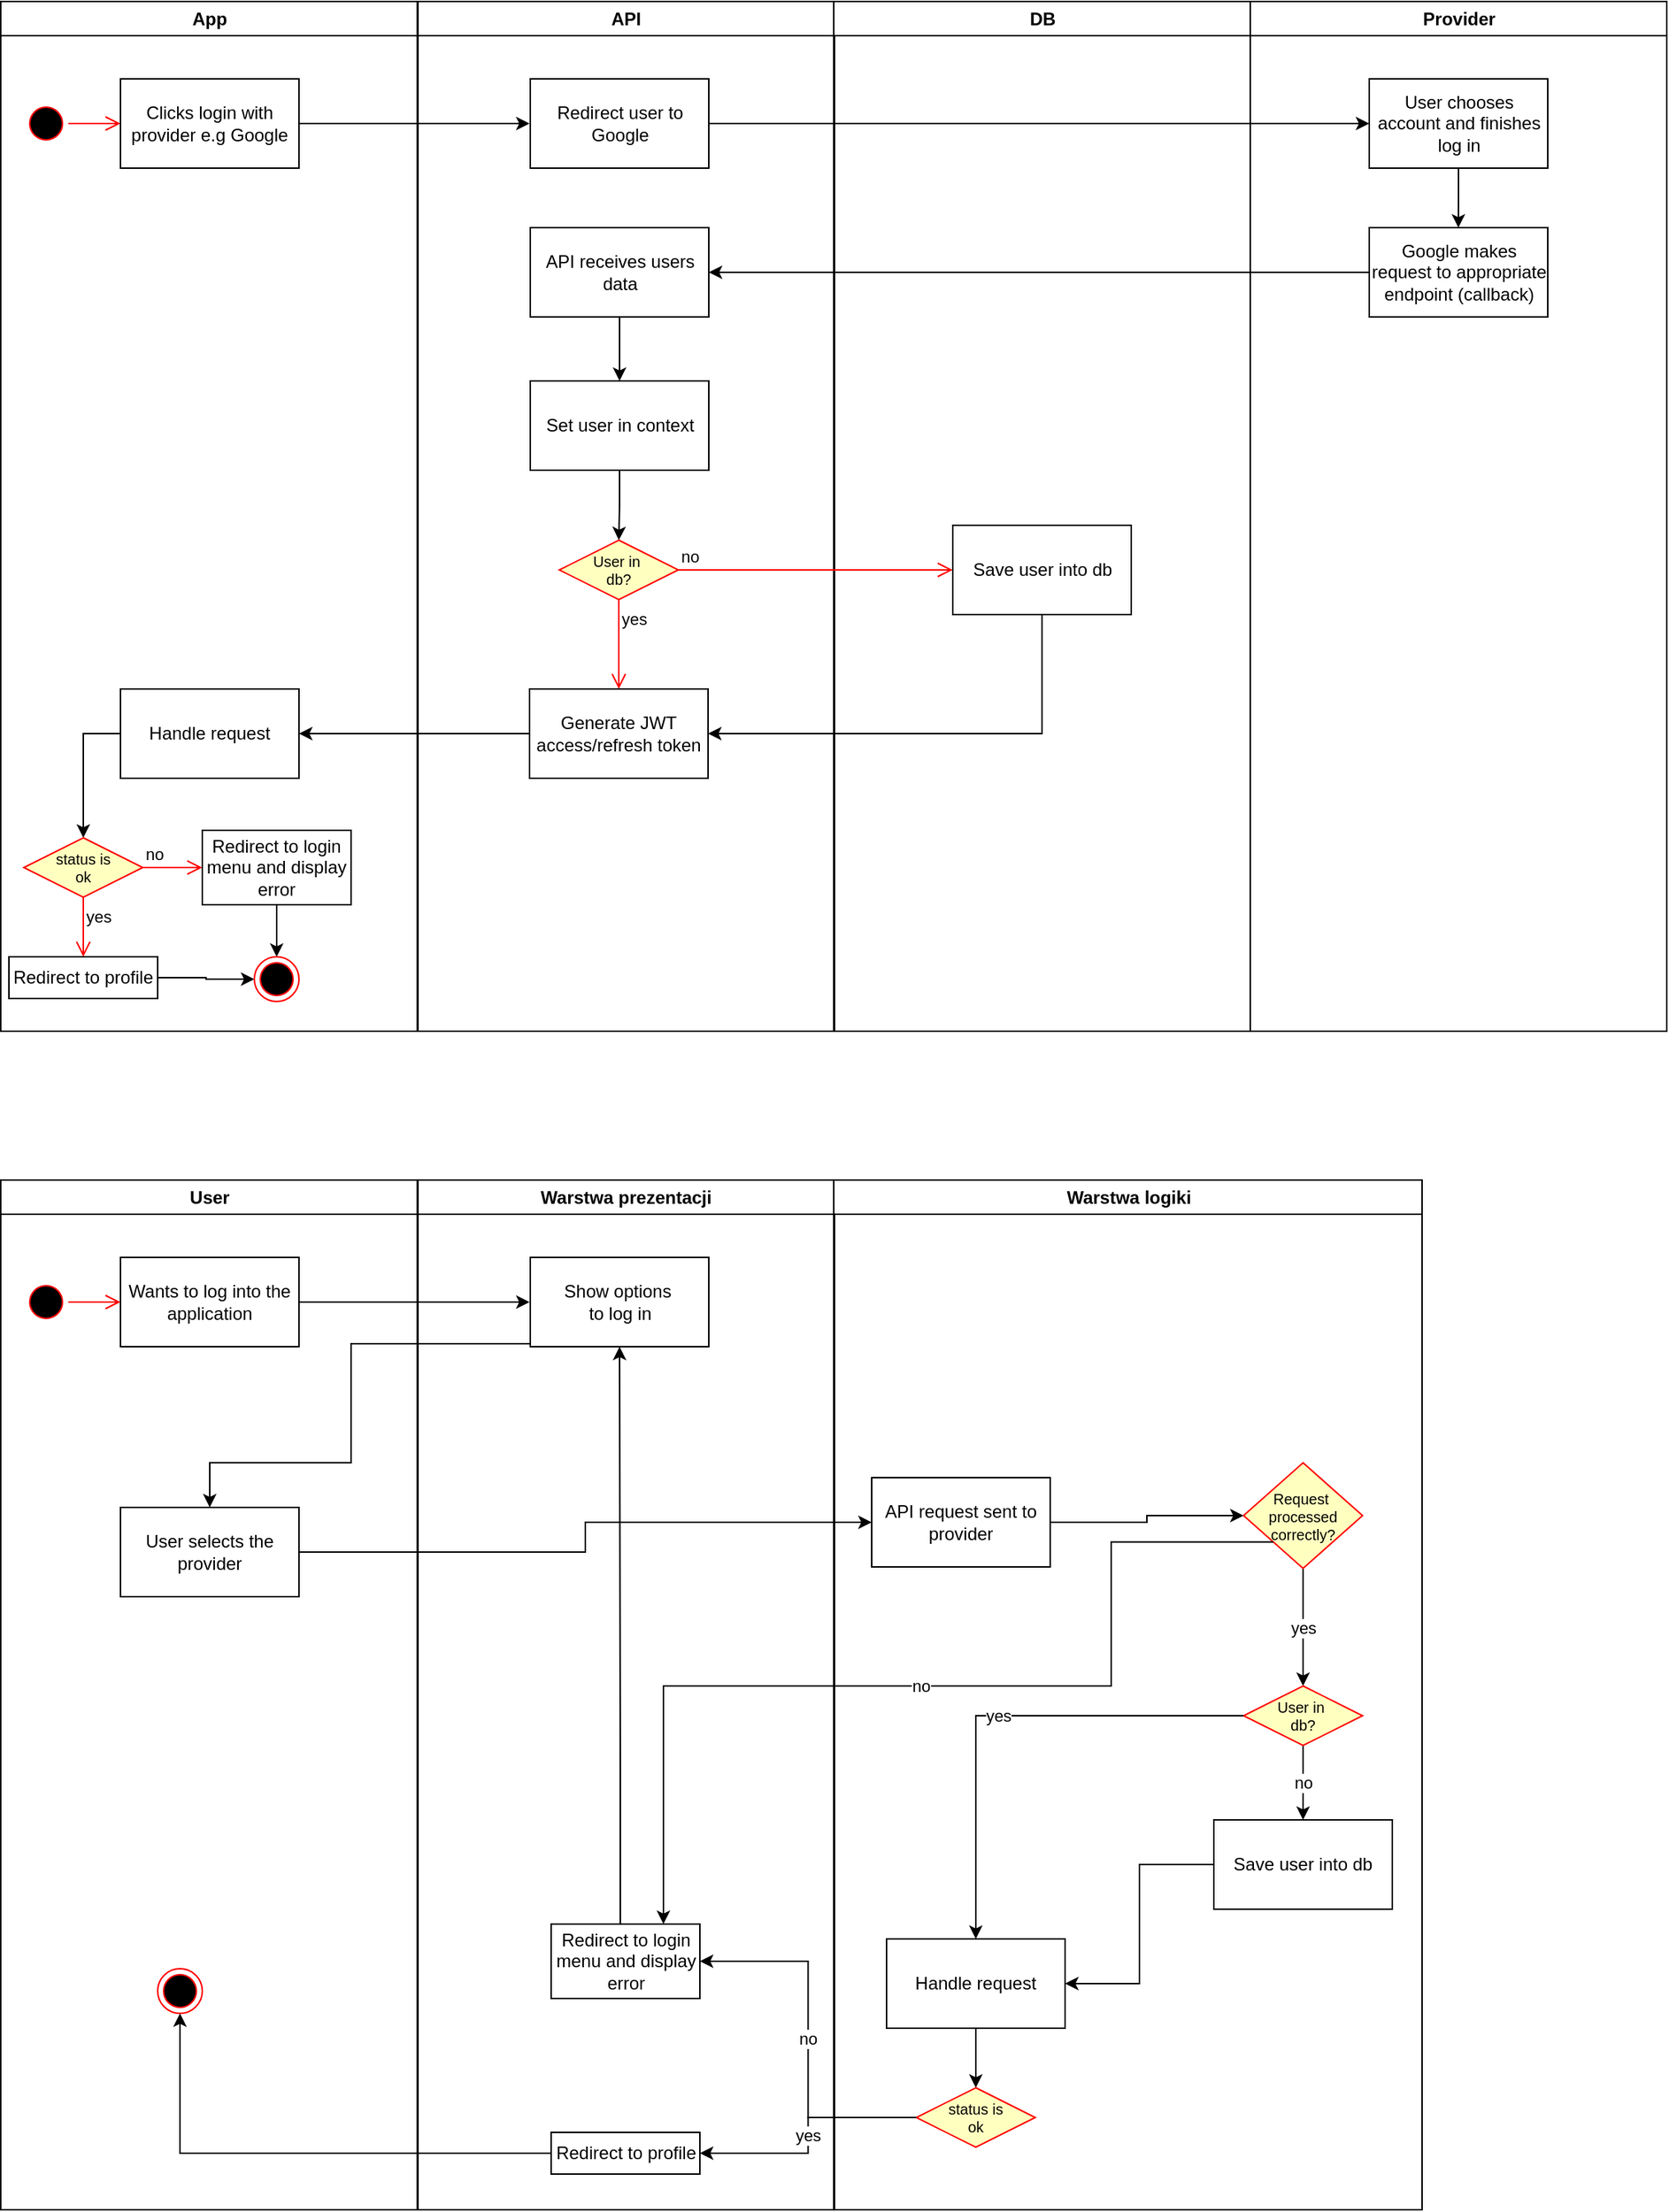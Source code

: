 <mxfile version="24.8.6">
  <diagram name="Page-1" id="e7e014a7-5840-1c2e-5031-d8a46d1fe8dd">
    <mxGraphModel dx="1293" dy="515" grid="1" gridSize="10" guides="1" tooltips="1" connect="1" arrows="1" fold="1" page="1" pageScale="1" pageWidth="1169" pageHeight="826" background="none" math="0" shadow="0">
      <root>
        <mxCell id="0" />
        <mxCell id="1" parent="0" />
        <mxCell id="2" value="App" style="swimlane;whiteSpace=wrap;startSize=23;" parent="1" vertex="1">
          <mxGeometry x="164.5" y="128" width="280" height="692" as="geometry" />
        </mxCell>
        <mxCell id="JQckTlbepNhro0GmJ0DP-43" style="edgeStyle=orthogonalEdgeStyle;rounded=0;orthogonalLoop=1;jettySize=auto;html=1;exitX=1;exitY=0.5;exitDx=0;exitDy=0;" parent="2" source="JQckTlbepNhro0GmJ0DP-42" edge="1">
          <mxGeometry relative="1" as="geometry">
            <mxPoint x="355.5" y="82" as="targetPoint" />
          </mxGeometry>
        </mxCell>
        <mxCell id="JQckTlbepNhro0GmJ0DP-42" value="Clicks login with provider e.g Google" style="rounded=0;whiteSpace=wrap;html=1;" parent="2" vertex="1">
          <mxGeometry x="80.5" y="52" width="120" height="60" as="geometry" />
        </mxCell>
        <mxCell id="JQckTlbepNhro0GmJ0DP-77" style="edgeStyle=orthogonalEdgeStyle;rounded=0;orthogonalLoop=1;jettySize=auto;html=1;exitX=0;exitY=0.5;exitDx=0;exitDy=0;entryX=0.5;entryY=0;entryDx=0;entryDy=0;" parent="2" source="JQckTlbepNhro0GmJ0DP-70" target="JQckTlbepNhro0GmJ0DP-72" edge="1">
          <mxGeometry relative="1" as="geometry" />
        </mxCell>
        <mxCell id="JQckTlbepNhro0GmJ0DP-70" value="Handle request" style="rounded=0;whiteSpace=wrap;html=1;" parent="2" vertex="1">
          <mxGeometry x="80.5" y="462" width="120" height="60" as="geometry" />
        </mxCell>
        <mxCell id="JQckTlbepNhro0GmJ0DP-72" value="&lt;div style=&quot;font-size: 10px;&quot;&gt;status is&lt;/div&gt;&lt;div style=&quot;font-size: 10px;&quot;&gt;ok&lt;br style=&quot;font-size: 10px;&quot;&gt;&lt;/div&gt;" style="rhombus;whiteSpace=wrap;html=1;fontColor=#000000;fillColor=#ffffc0;strokeColor=#ff0000;fontSize=10;" parent="2" vertex="1">
          <mxGeometry x="15.5" y="562" width="80" height="40" as="geometry" />
        </mxCell>
        <mxCell id="JQckTlbepNhro0GmJ0DP-73" value="no" style="edgeStyle=orthogonalEdgeStyle;html=1;align=left;verticalAlign=bottom;endArrow=open;endSize=8;strokeColor=#ff0000;rounded=0;" parent="2" source="JQckTlbepNhro0GmJ0DP-72" edge="1">
          <mxGeometry x="-1" relative="1" as="geometry">
            <mxPoint x="135.5" y="582" as="targetPoint" />
          </mxGeometry>
        </mxCell>
        <mxCell id="JQckTlbepNhro0GmJ0DP-74" value="yes" style="edgeStyle=orthogonalEdgeStyle;html=1;align=left;verticalAlign=top;endArrow=open;endSize=8;strokeColor=#ff0000;rounded=0;" parent="2" source="JQckTlbepNhro0GmJ0DP-72" edge="1">
          <mxGeometry x="-1" relative="1" as="geometry">
            <mxPoint x="55.5" y="642" as="targetPoint" />
          </mxGeometry>
        </mxCell>
        <mxCell id="JQckTlbepNhro0GmJ0DP-86" style="edgeStyle=orthogonalEdgeStyle;rounded=0;orthogonalLoop=1;jettySize=auto;html=1;exitX=1;exitY=0.5;exitDx=0;exitDy=0;entryX=0;entryY=0.5;entryDx=0;entryDy=0;" parent="2" source="JQckTlbepNhro0GmJ0DP-78" target="JQckTlbepNhro0GmJ0DP-84" edge="1">
          <mxGeometry relative="1" as="geometry" />
        </mxCell>
        <mxCell id="JQckTlbepNhro0GmJ0DP-78" value="Redirect to profile" style="rounded=0;whiteSpace=wrap;html=1;" parent="2" vertex="1">
          <mxGeometry x="5.5" y="642" width="100" height="28" as="geometry" />
        </mxCell>
        <mxCell id="JQckTlbepNhro0GmJ0DP-85" style="edgeStyle=orthogonalEdgeStyle;rounded=0;orthogonalLoop=1;jettySize=auto;html=1;exitX=0.5;exitY=1;exitDx=0;exitDy=0;entryX=0.5;entryY=0;entryDx=0;entryDy=0;" parent="2" source="JQckTlbepNhro0GmJ0DP-82" target="JQckTlbepNhro0GmJ0DP-84" edge="1">
          <mxGeometry relative="1" as="geometry" />
        </mxCell>
        <mxCell id="JQckTlbepNhro0GmJ0DP-82" value="Redirect to login menu and display error" style="rounded=0;whiteSpace=wrap;html=1;" parent="2" vertex="1">
          <mxGeometry x="135.5" y="557" width="100" height="50" as="geometry" />
        </mxCell>
        <mxCell id="JQckTlbepNhro0GmJ0DP-84" value="" style="ellipse;html=1;shape=endState;fillColor=#000000;strokeColor=#ff0000;" parent="2" vertex="1">
          <mxGeometry x="170.5" y="642" width="30" height="30" as="geometry" />
        </mxCell>
        <mxCell id="JQckTlbepNhro0GmJ0DP-90" value="" style="ellipse;html=1;shape=startState;fillColor=#000000;strokeColor=#ff0000;align=center;verticalAlign=middle;fontFamily=Helvetica;fontSize=12;fontColor=default;" parent="2" vertex="1">
          <mxGeometry x="15.5" y="67" width="30" height="30" as="geometry" />
        </mxCell>
        <mxCell id="JQckTlbepNhro0GmJ0DP-91" value="" style="edgeStyle=orthogonalEdgeStyle;html=1;verticalAlign=bottom;endArrow=open;endSize=8;strokeColor=#ff0000;rounded=0;fontFamily=Helvetica;fontSize=12;fontColor=default;entryX=0;entryY=0.5;entryDx=0;entryDy=0;" parent="2" source="JQckTlbepNhro0GmJ0DP-90" target="JQckTlbepNhro0GmJ0DP-42" edge="1">
          <mxGeometry relative="1" as="geometry">
            <mxPoint x="30.5" y="202" as="targetPoint" />
          </mxGeometry>
        </mxCell>
        <mxCell id="3" value="API" style="swimlane;whiteSpace=wrap" parent="1" vertex="1">
          <mxGeometry x="445" y="128" width="280" height="692" as="geometry" />
        </mxCell>
        <mxCell id="JQckTlbepNhro0GmJ0DP-44" value="Redirect user to Google" style="rounded=0;whiteSpace=wrap;html=1;" parent="3" vertex="1">
          <mxGeometry x="75.5" y="52" width="120" height="60" as="geometry" />
        </mxCell>
        <mxCell id="JQckTlbepNhro0GmJ0DP-54" style="edgeStyle=orthogonalEdgeStyle;rounded=0;orthogonalLoop=1;jettySize=auto;html=1;exitX=0.5;exitY=1;exitDx=0;exitDy=0;entryX=0.5;entryY=0;entryDx=0;entryDy=0;" parent="3" source="JQckTlbepNhro0GmJ0DP-52" target="JQckTlbepNhro0GmJ0DP-55" edge="1">
          <mxGeometry relative="1" as="geometry">
            <mxPoint x="135.833" y="252" as="targetPoint" />
          </mxGeometry>
        </mxCell>
        <mxCell id="JQckTlbepNhro0GmJ0DP-52" value="API receives users data" style="rounded=0;whiteSpace=wrap;html=1;" parent="3" vertex="1">
          <mxGeometry x="75.5" y="152" width="120" height="60" as="geometry" />
        </mxCell>
        <mxCell id="JQckTlbepNhro0GmJ0DP-64" style="edgeStyle=orthogonalEdgeStyle;rounded=0;orthogonalLoop=1;jettySize=auto;html=1;exitX=0.5;exitY=1;exitDx=0;exitDy=0;entryX=0.5;entryY=0;entryDx=0;entryDy=0;" parent="3" source="JQckTlbepNhro0GmJ0DP-55" target="JQckTlbepNhro0GmJ0DP-61" edge="1">
          <mxGeometry relative="1" as="geometry" />
        </mxCell>
        <mxCell id="JQckTlbepNhro0GmJ0DP-55" value="Set user in context" style="rounded=0;whiteSpace=wrap;html=1;" parent="3" vertex="1">
          <mxGeometry x="75.5" y="255" width="120" height="60" as="geometry" />
        </mxCell>
        <mxCell id="JQckTlbepNhro0GmJ0DP-61" value="&lt;div style=&quot;font-size: 10px;&quot;&gt;User in&amp;nbsp;&lt;/div&gt;&lt;div style=&quot;font-size: 10px;&quot;&gt;db?&lt;/div&gt;" style="rhombus;whiteSpace=wrap;html=1;fontColor=#000000;fillColor=#ffffc0;strokeColor=#ff0000;fontSize=10;" parent="3" vertex="1">
          <mxGeometry x="95" y="362" width="80" height="40" as="geometry" />
        </mxCell>
        <mxCell id="JQckTlbepNhro0GmJ0DP-63" value="yes" style="edgeStyle=orthogonalEdgeStyle;html=1;align=left;verticalAlign=top;endArrow=open;endSize=8;strokeColor=#ff0000;rounded=0;" parent="3" source="JQckTlbepNhro0GmJ0DP-61" edge="1">
          <mxGeometry x="-1" relative="1" as="geometry">
            <mxPoint x="135" y="462" as="targetPoint" />
          </mxGeometry>
        </mxCell>
        <mxCell id="JQckTlbepNhro0GmJ0DP-66" value="&lt;div&gt;Generate JWT&lt;/div&gt;&lt;div&gt;access/refresh token&lt;br&gt;&lt;/div&gt;" style="rounded=0;whiteSpace=wrap;html=1;" parent="3" vertex="1">
          <mxGeometry x="75" y="462" width="120" height="60" as="geometry" />
        </mxCell>
        <mxCell id="4" value="DB" style="swimlane;whiteSpace=wrap" parent="1" vertex="1">
          <mxGeometry x="724.5" y="128" width="280" height="692" as="geometry" />
        </mxCell>
        <mxCell id="JQckTlbepNhro0GmJ0DP-65" value="Save user into db" style="rounded=0;whiteSpace=wrap;html=1;" parent="4" vertex="1">
          <mxGeometry x="80" y="352" width="120" height="60" as="geometry" />
        </mxCell>
        <mxCell id="JQckTlbepNhro0GmJ0DP-41" value="Provider" style="swimlane;whiteSpace=wrap" parent="1" vertex="1">
          <mxGeometry x="1004.5" y="128" width="280" height="692" as="geometry" />
        </mxCell>
        <mxCell id="JQckTlbepNhro0GmJ0DP-49" style="edgeStyle=orthogonalEdgeStyle;rounded=0;orthogonalLoop=1;jettySize=auto;html=1;exitX=0.5;exitY=1;exitDx=0;exitDy=0;" parent="JQckTlbepNhro0GmJ0DP-41" source="JQckTlbepNhro0GmJ0DP-46" edge="1">
          <mxGeometry relative="1" as="geometry">
            <mxPoint x="139.9" y="152" as="targetPoint" />
          </mxGeometry>
        </mxCell>
        <mxCell id="JQckTlbepNhro0GmJ0DP-46" value="User chooses account and finishes log in" style="rounded=0;whiteSpace=wrap;html=1;" parent="JQckTlbepNhro0GmJ0DP-41" vertex="1">
          <mxGeometry x="80" y="52" width="120" height="60" as="geometry" />
        </mxCell>
        <mxCell id="JQckTlbepNhro0GmJ0DP-50" value="Google makes request to appropriate endpoint (callback)" style="rounded=0;whiteSpace=wrap;html=1;" parent="JQckTlbepNhro0GmJ0DP-41" vertex="1">
          <mxGeometry x="80" y="152" width="120" height="60" as="geometry" />
        </mxCell>
        <mxCell id="JQckTlbepNhro0GmJ0DP-47" style="edgeStyle=orthogonalEdgeStyle;rounded=0;orthogonalLoop=1;jettySize=auto;html=1;exitX=1;exitY=0.5;exitDx=0;exitDy=0;entryX=0;entryY=0.5;entryDx=0;entryDy=0;" parent="1" source="JQckTlbepNhro0GmJ0DP-44" target="JQckTlbepNhro0GmJ0DP-46" edge="1">
          <mxGeometry relative="1" as="geometry" />
        </mxCell>
        <mxCell id="JQckTlbepNhro0GmJ0DP-53" style="edgeStyle=orthogonalEdgeStyle;rounded=0;orthogonalLoop=1;jettySize=auto;html=1;exitX=0;exitY=0.5;exitDx=0;exitDy=0;entryX=1;entryY=0.5;entryDx=0;entryDy=0;" parent="1" source="JQckTlbepNhro0GmJ0DP-50" target="JQckTlbepNhro0GmJ0DP-52" edge="1">
          <mxGeometry relative="1" as="geometry" />
        </mxCell>
        <mxCell id="JQckTlbepNhro0GmJ0DP-62" value="no" style="edgeStyle=orthogonalEdgeStyle;html=1;align=left;verticalAlign=bottom;endArrow=open;endSize=8;strokeColor=#ff0000;rounded=0;entryX=0;entryY=0.5;entryDx=0;entryDy=0;" parent="1" source="JQckTlbepNhro0GmJ0DP-61" target="JQckTlbepNhro0GmJ0DP-65" edge="1">
          <mxGeometry x="-1" relative="1" as="geometry">
            <mxPoint x="770" y="510" as="targetPoint" />
          </mxGeometry>
        </mxCell>
        <mxCell id="JQckTlbepNhro0GmJ0DP-69" style="edgeStyle=orthogonalEdgeStyle;rounded=0;orthogonalLoop=1;jettySize=auto;html=1;exitX=0.5;exitY=1;exitDx=0;exitDy=0;entryX=1;entryY=0.5;entryDx=0;entryDy=0;" parent="1" source="JQckTlbepNhro0GmJ0DP-65" target="JQckTlbepNhro0GmJ0DP-66" edge="1">
          <mxGeometry relative="1" as="geometry">
            <mxPoint x="864.619" y="620" as="targetPoint" />
          </mxGeometry>
        </mxCell>
        <mxCell id="JQckTlbepNhro0GmJ0DP-71" style="edgeStyle=orthogonalEdgeStyle;rounded=0;orthogonalLoop=1;jettySize=auto;html=1;exitX=0;exitY=0.5;exitDx=0;exitDy=0;entryX=1;entryY=0.5;entryDx=0;entryDy=0;" parent="1" source="JQckTlbepNhro0GmJ0DP-66" target="JQckTlbepNhro0GmJ0DP-70" edge="1">
          <mxGeometry relative="1" as="geometry" />
        </mxCell>
        <mxCell id="QZVVrFzf9iPezrL3bg4P-39" value="User" style="swimlane;whiteSpace=wrap;startSize=23;" vertex="1" parent="1">
          <mxGeometry x="164.5" y="920" width="280" height="692" as="geometry" />
        </mxCell>
        <mxCell id="QZVVrFzf9iPezrL3bg4P-40" style="edgeStyle=orthogonalEdgeStyle;rounded=0;orthogonalLoop=1;jettySize=auto;html=1;exitX=1;exitY=0.5;exitDx=0;exitDy=0;" edge="1" parent="QZVVrFzf9iPezrL3bg4P-39" source="QZVVrFzf9iPezrL3bg4P-41">
          <mxGeometry relative="1" as="geometry">
            <mxPoint x="355.5" y="82" as="targetPoint" />
          </mxGeometry>
        </mxCell>
        <mxCell id="QZVVrFzf9iPezrL3bg4P-41" value="Wants to log into the application" style="rounded=0;whiteSpace=wrap;html=1;" vertex="1" parent="QZVVrFzf9iPezrL3bg4P-39">
          <mxGeometry x="80.5" y="52" width="120" height="60" as="geometry" />
        </mxCell>
        <mxCell id="QZVVrFzf9iPezrL3bg4P-51" value="" style="ellipse;html=1;shape=endState;fillColor=#000000;strokeColor=#ff0000;" vertex="1" parent="QZVVrFzf9iPezrL3bg4P-39">
          <mxGeometry x="105.5" y="530" width="30" height="30" as="geometry" />
        </mxCell>
        <mxCell id="QZVVrFzf9iPezrL3bg4P-52" value="" style="ellipse;html=1;shape=startState;fillColor=#000000;strokeColor=#ff0000;align=center;verticalAlign=middle;fontFamily=Helvetica;fontSize=12;fontColor=default;" vertex="1" parent="QZVVrFzf9iPezrL3bg4P-39">
          <mxGeometry x="15.5" y="67" width="30" height="30" as="geometry" />
        </mxCell>
        <mxCell id="QZVVrFzf9iPezrL3bg4P-53" value="" style="edgeStyle=orthogonalEdgeStyle;html=1;verticalAlign=bottom;endArrow=open;endSize=8;strokeColor=#ff0000;rounded=0;fontFamily=Helvetica;fontSize=12;fontColor=default;entryX=0;entryY=0.5;entryDx=0;entryDy=0;" edge="1" parent="QZVVrFzf9iPezrL3bg4P-39" source="QZVVrFzf9iPezrL3bg4P-52" target="QZVVrFzf9iPezrL3bg4P-41">
          <mxGeometry relative="1" as="geometry">
            <mxPoint x="30.5" y="202" as="targetPoint" />
          </mxGeometry>
        </mxCell>
        <mxCell id="QZVVrFzf9iPezrL3bg4P-64" value="User selects the provider" style="rounded=0;whiteSpace=wrap;html=1;" vertex="1" parent="QZVVrFzf9iPezrL3bg4P-39">
          <mxGeometry x="80.5" y="220" width="120" height="60" as="geometry" />
        </mxCell>
        <mxCell id="QZVVrFzf9iPezrL3bg4P-54" value="Warstwa prezentacji" style="swimlane;whiteSpace=wrap" vertex="1" parent="1">
          <mxGeometry x="445" y="920" width="280" height="692" as="geometry" />
        </mxCell>
        <mxCell id="QZVVrFzf9iPezrL3bg4P-55" value="Show options&amp;nbsp;&lt;div&gt;to log in&lt;/div&gt;" style="rounded=0;whiteSpace=wrap;html=1;" vertex="1" parent="QZVVrFzf9iPezrL3bg4P-54">
          <mxGeometry x="75.5" y="52" width="120" height="60" as="geometry" />
        </mxCell>
        <mxCell id="QZVVrFzf9iPezrL3bg4P-98" style="edgeStyle=orthogonalEdgeStyle;rounded=0;orthogonalLoop=1;jettySize=auto;html=1;entryX=0.5;entryY=1;entryDx=0;entryDy=0;" edge="1" parent="QZVVrFzf9iPezrL3bg4P-54" source="QZVVrFzf9iPezrL3bg4P-50" target="QZVVrFzf9iPezrL3bg4P-55">
          <mxGeometry relative="1" as="geometry">
            <Array as="points">
              <mxPoint x="136" y="390" />
              <mxPoint x="136" y="390" />
            </Array>
          </mxGeometry>
        </mxCell>
        <mxCell id="QZVVrFzf9iPezrL3bg4P-50" value="Redirect to login menu and display error" style="rounded=0;whiteSpace=wrap;html=1;" vertex="1" parent="QZVVrFzf9iPezrL3bg4P-54">
          <mxGeometry x="89.5" y="500" width="100" height="50" as="geometry" />
        </mxCell>
        <mxCell id="QZVVrFzf9iPezrL3bg4P-48" value="Redirect to profile" style="rounded=0;whiteSpace=wrap;html=1;" vertex="1" parent="QZVVrFzf9iPezrL3bg4P-54">
          <mxGeometry x="89.5" y="640" width="100" height="28" as="geometry" />
        </mxCell>
        <mxCell id="QZVVrFzf9iPezrL3bg4P-63" value="Warstwa logiki" style="swimlane;whiteSpace=wrap" vertex="1" parent="1">
          <mxGeometry x="724.5" y="920" width="395.5" height="692" as="geometry" />
        </mxCell>
        <mxCell id="QZVVrFzf9iPezrL3bg4P-82" value="" style="edgeStyle=orthogonalEdgeStyle;rounded=0;orthogonalLoop=1;jettySize=auto;html=1;" edge="1" parent="QZVVrFzf9iPezrL3bg4P-63" source="QZVVrFzf9iPezrL3bg4P-57" target="QZVVrFzf9iPezrL3bg4P-79">
          <mxGeometry relative="1" as="geometry" />
        </mxCell>
        <mxCell id="QZVVrFzf9iPezrL3bg4P-57" value="API request sent to provider" style="rounded=0;whiteSpace=wrap;html=1;" vertex="1" parent="QZVVrFzf9iPezrL3bg4P-63">
          <mxGeometry x="25.5" y="200" width="120" height="60" as="geometry" />
        </mxCell>
        <mxCell id="QZVVrFzf9iPezrL3bg4P-85" value="yes" style="edgeStyle=orthogonalEdgeStyle;rounded=0;orthogonalLoop=1;jettySize=auto;html=1;" edge="1" parent="QZVVrFzf9iPezrL3bg4P-63" source="QZVVrFzf9iPezrL3bg4P-79" target="QZVVrFzf9iPezrL3bg4P-60">
          <mxGeometry relative="1" as="geometry" />
        </mxCell>
        <mxCell id="QZVVrFzf9iPezrL3bg4P-79" value="&lt;div style=&quot;font-size: 10px;&quot;&gt;Request&amp;nbsp;&lt;/div&gt;&lt;div style=&quot;font-size: 10px;&quot;&gt;processed correctly?&lt;/div&gt;" style="rhombus;whiteSpace=wrap;html=1;fontColor=#000000;fillColor=#ffffc0;strokeColor=#ff0000;fontSize=10;" vertex="1" parent="QZVVrFzf9iPezrL3bg4P-63">
          <mxGeometry x="275.5" y="190" width="80" height="71" as="geometry" />
        </mxCell>
        <mxCell id="QZVVrFzf9iPezrL3bg4P-87" value="no" style="edgeStyle=orthogonalEdgeStyle;rounded=0;orthogonalLoop=1;jettySize=auto;html=1;" edge="1" parent="QZVVrFzf9iPezrL3bg4P-63" source="QZVVrFzf9iPezrL3bg4P-60" target="QZVVrFzf9iPezrL3bg4P-86">
          <mxGeometry relative="1" as="geometry" />
        </mxCell>
        <mxCell id="QZVVrFzf9iPezrL3bg4P-60" value="&lt;div style=&quot;font-size: 10px;&quot;&gt;User in&amp;nbsp;&lt;/div&gt;&lt;div style=&quot;font-size: 10px;&quot;&gt;db?&lt;/div&gt;" style="rhombus;whiteSpace=wrap;html=1;fontColor=#000000;fillColor=#ffffc0;strokeColor=#ff0000;fontSize=10;" vertex="1" parent="QZVVrFzf9iPezrL3bg4P-63">
          <mxGeometry x="275.5" y="340" width="80" height="40" as="geometry" />
        </mxCell>
        <mxCell id="QZVVrFzf9iPezrL3bg4P-99" style="edgeStyle=orthogonalEdgeStyle;rounded=0;orthogonalLoop=1;jettySize=auto;html=1;entryX=1;entryY=0.5;entryDx=0;entryDy=0;" edge="1" parent="QZVVrFzf9iPezrL3bg4P-63" source="QZVVrFzf9iPezrL3bg4P-86" target="QZVVrFzf9iPezrL3bg4P-43">
          <mxGeometry relative="1" as="geometry" />
        </mxCell>
        <mxCell id="QZVVrFzf9iPezrL3bg4P-86" value="Save user into db" style="rounded=0;whiteSpace=wrap;html=1;" vertex="1" parent="QZVVrFzf9iPezrL3bg4P-63">
          <mxGeometry x="255.5" y="430" width="120" height="60" as="geometry" />
        </mxCell>
        <mxCell id="QZVVrFzf9iPezrL3bg4P-88" value="yes" style="edgeStyle=orthogonalEdgeStyle;rounded=0;orthogonalLoop=1;jettySize=auto;html=1;entryX=0.5;entryY=0;entryDx=0;entryDy=0;" edge="1" parent="QZVVrFzf9iPezrL3bg4P-63" source="QZVVrFzf9iPezrL3bg4P-60" target="QZVVrFzf9iPezrL3bg4P-43">
          <mxGeometry relative="1" as="geometry">
            <mxPoint x="155.5" y="410" as="targetPoint" />
          </mxGeometry>
        </mxCell>
        <mxCell id="QZVVrFzf9iPezrL3bg4P-43" value="Handle request" style="rounded=0;whiteSpace=wrap;html=1;" vertex="1" parent="QZVVrFzf9iPezrL3bg4P-63">
          <mxGeometry x="35.5" y="510" width="120" height="60" as="geometry" />
        </mxCell>
        <mxCell id="QZVVrFzf9iPezrL3bg4P-44" value="&lt;div style=&quot;font-size: 10px;&quot;&gt;status is&lt;/div&gt;&lt;div style=&quot;font-size: 10px;&quot;&gt;ok&lt;br style=&quot;font-size: 10px;&quot;&gt;&lt;/div&gt;" style="rhombus;whiteSpace=wrap;html=1;fontColor=#000000;fillColor=#ffffc0;strokeColor=#ff0000;fontSize=10;" vertex="1" parent="QZVVrFzf9iPezrL3bg4P-63">
          <mxGeometry x="55.5" y="610" width="80" height="40" as="geometry" />
        </mxCell>
        <mxCell id="QZVVrFzf9iPezrL3bg4P-42" style="edgeStyle=orthogonalEdgeStyle;rounded=0;orthogonalLoop=1;jettySize=auto;html=1;exitX=0.5;exitY=1;exitDx=0;exitDy=0;entryX=0.5;entryY=0;entryDx=0;entryDy=0;" edge="1" parent="QZVVrFzf9iPezrL3bg4P-63" source="QZVVrFzf9iPezrL3bg4P-43" target="QZVVrFzf9iPezrL3bg4P-44">
          <mxGeometry relative="1" as="geometry" />
        </mxCell>
        <mxCell id="QZVVrFzf9iPezrL3bg4P-77" style="edgeStyle=orthogonalEdgeStyle;rounded=0;orthogonalLoop=1;jettySize=auto;html=1;entryX=0;entryY=0.5;entryDx=0;entryDy=0;" edge="1" parent="1" source="QZVVrFzf9iPezrL3bg4P-64" target="QZVVrFzf9iPezrL3bg4P-57">
          <mxGeometry relative="1" as="geometry">
            <mxPoint x="800" y="1150" as="targetPoint" />
          </mxGeometry>
        </mxCell>
        <mxCell id="QZVVrFzf9iPezrL3bg4P-91" value="yes" style="edgeStyle=orthogonalEdgeStyle;rounded=0;orthogonalLoop=1;jettySize=auto;html=1;entryX=1;entryY=0.5;entryDx=0;entryDy=0;" edge="1" parent="1" source="QZVVrFzf9iPezrL3bg4P-44" target="QZVVrFzf9iPezrL3bg4P-48">
          <mxGeometry relative="1" as="geometry" />
        </mxCell>
        <mxCell id="QZVVrFzf9iPezrL3bg4P-92" value="no" style="edgeStyle=orthogonalEdgeStyle;rounded=0;orthogonalLoop=1;jettySize=auto;html=1;entryX=1;entryY=0.5;entryDx=0;entryDy=0;" edge="1" parent="1" source="QZVVrFzf9iPezrL3bg4P-44" target="QZVVrFzf9iPezrL3bg4P-50">
          <mxGeometry relative="1" as="geometry" />
        </mxCell>
        <mxCell id="QZVVrFzf9iPezrL3bg4P-94" style="edgeStyle=orthogonalEdgeStyle;rounded=0;orthogonalLoop=1;jettySize=auto;html=1;entryX=0.5;entryY=1;entryDx=0;entryDy=0;" edge="1" parent="1" source="QZVVrFzf9iPezrL3bg4P-48" target="QZVVrFzf9iPezrL3bg4P-51">
          <mxGeometry relative="1" as="geometry" />
        </mxCell>
        <mxCell id="QZVVrFzf9iPezrL3bg4P-95" value="no" style="edgeStyle=orthogonalEdgeStyle;rounded=0;orthogonalLoop=1;jettySize=auto;html=1;exitX=0;exitY=1;exitDx=0;exitDy=0;" edge="1" parent="1" source="QZVVrFzf9iPezrL3bg4P-79">
          <mxGeometry relative="1" as="geometry">
            <mxPoint x="610" y="1420" as="targetPoint" />
            <Array as="points">
              <mxPoint x="911" y="1163" />
              <mxPoint x="911" y="1260" />
              <mxPoint x="610" y="1260" />
              <mxPoint x="610" y="1420" />
            </Array>
          </mxGeometry>
        </mxCell>
        <mxCell id="QZVVrFzf9iPezrL3bg4P-76" style="edgeStyle=orthogonalEdgeStyle;rounded=0;orthogonalLoop=1;jettySize=auto;html=1;entryX=0.5;entryY=0;entryDx=0;entryDy=0;" edge="1" parent="1" source="QZVVrFzf9iPezrL3bg4P-55" target="QZVVrFzf9iPezrL3bg4P-64">
          <mxGeometry relative="1" as="geometry">
            <Array as="points">
              <mxPoint x="400" y="1030" />
              <mxPoint x="400" y="1110" />
              <mxPoint x="305" y="1110" />
            </Array>
          </mxGeometry>
        </mxCell>
      </root>
    </mxGraphModel>
  </diagram>
</mxfile>
